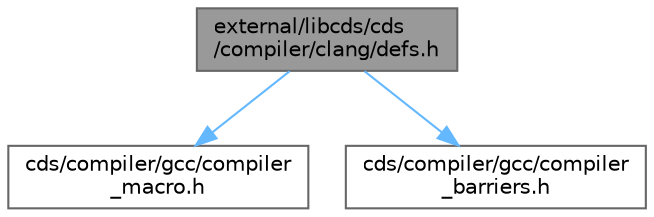 digraph "external/libcds/cds/compiler/clang/defs.h"
{
 // LATEX_PDF_SIZE
  bgcolor="transparent";
  edge [fontname=Helvetica,fontsize=10,labelfontname=Helvetica,labelfontsize=10];
  node [fontname=Helvetica,fontsize=10,shape=box,height=0.2,width=0.4];
  Node1 [id="Node000001",label="external/libcds/cds\l/compiler/clang/defs.h",height=0.2,width=0.4,color="gray40", fillcolor="grey60", style="filled", fontcolor="black",tooltip=" "];
  Node1 -> Node2 [id="edge1_Node000001_Node000002",color="steelblue1",style="solid",tooltip=" "];
  Node2 [id="Node000002",label="cds/compiler/gcc/compiler\l_macro.h",height=0.2,width=0.4,color="grey40", fillcolor="white", style="filled",URL="$compiler__macro_8h.html",tooltip=" "];
  Node1 -> Node3 [id="edge2_Node000001_Node000003",color="steelblue1",style="solid",tooltip=" "];
  Node3 [id="Node000003",label="cds/compiler/gcc/compiler\l_barriers.h",height=0.2,width=0.4,color="grey40", fillcolor="white", style="filled",URL="$gcc_2compiler__barriers_8h.html",tooltip=" "];
}
